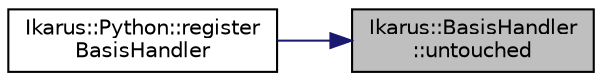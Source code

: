 digraph "Ikarus::BasisHandler::untouched"
{
 // LATEX_PDF_SIZE
  edge [fontname="Helvetica",fontsize="10",labelfontname="Helvetica",labelfontsize="10"];
  node [fontname="Helvetica",fontsize="10",shape=record];
  rankdir="RL";
  Node1 [label="Ikarus::BasisHandler\l::untouched",height=0.2,width=0.4,color="black", fillcolor="grey75", style="filled", fontcolor="black",tooltip="Returns a reference to the untouched version of the basis."];
  Node1 -> Node2 [dir="back",color="midnightblue",fontsize="10",style="solid"];
  Node2 [label="Ikarus::Python::register\lBasisHandler",height=0.2,width=0.4,color="black", fillcolor="white", style="filled",URL="$a00320.html#ga2f6146bb687ad25cfb413fbcfd470788",tooltip="Register a Python wrapper for an Ikarus basis class."];
}
